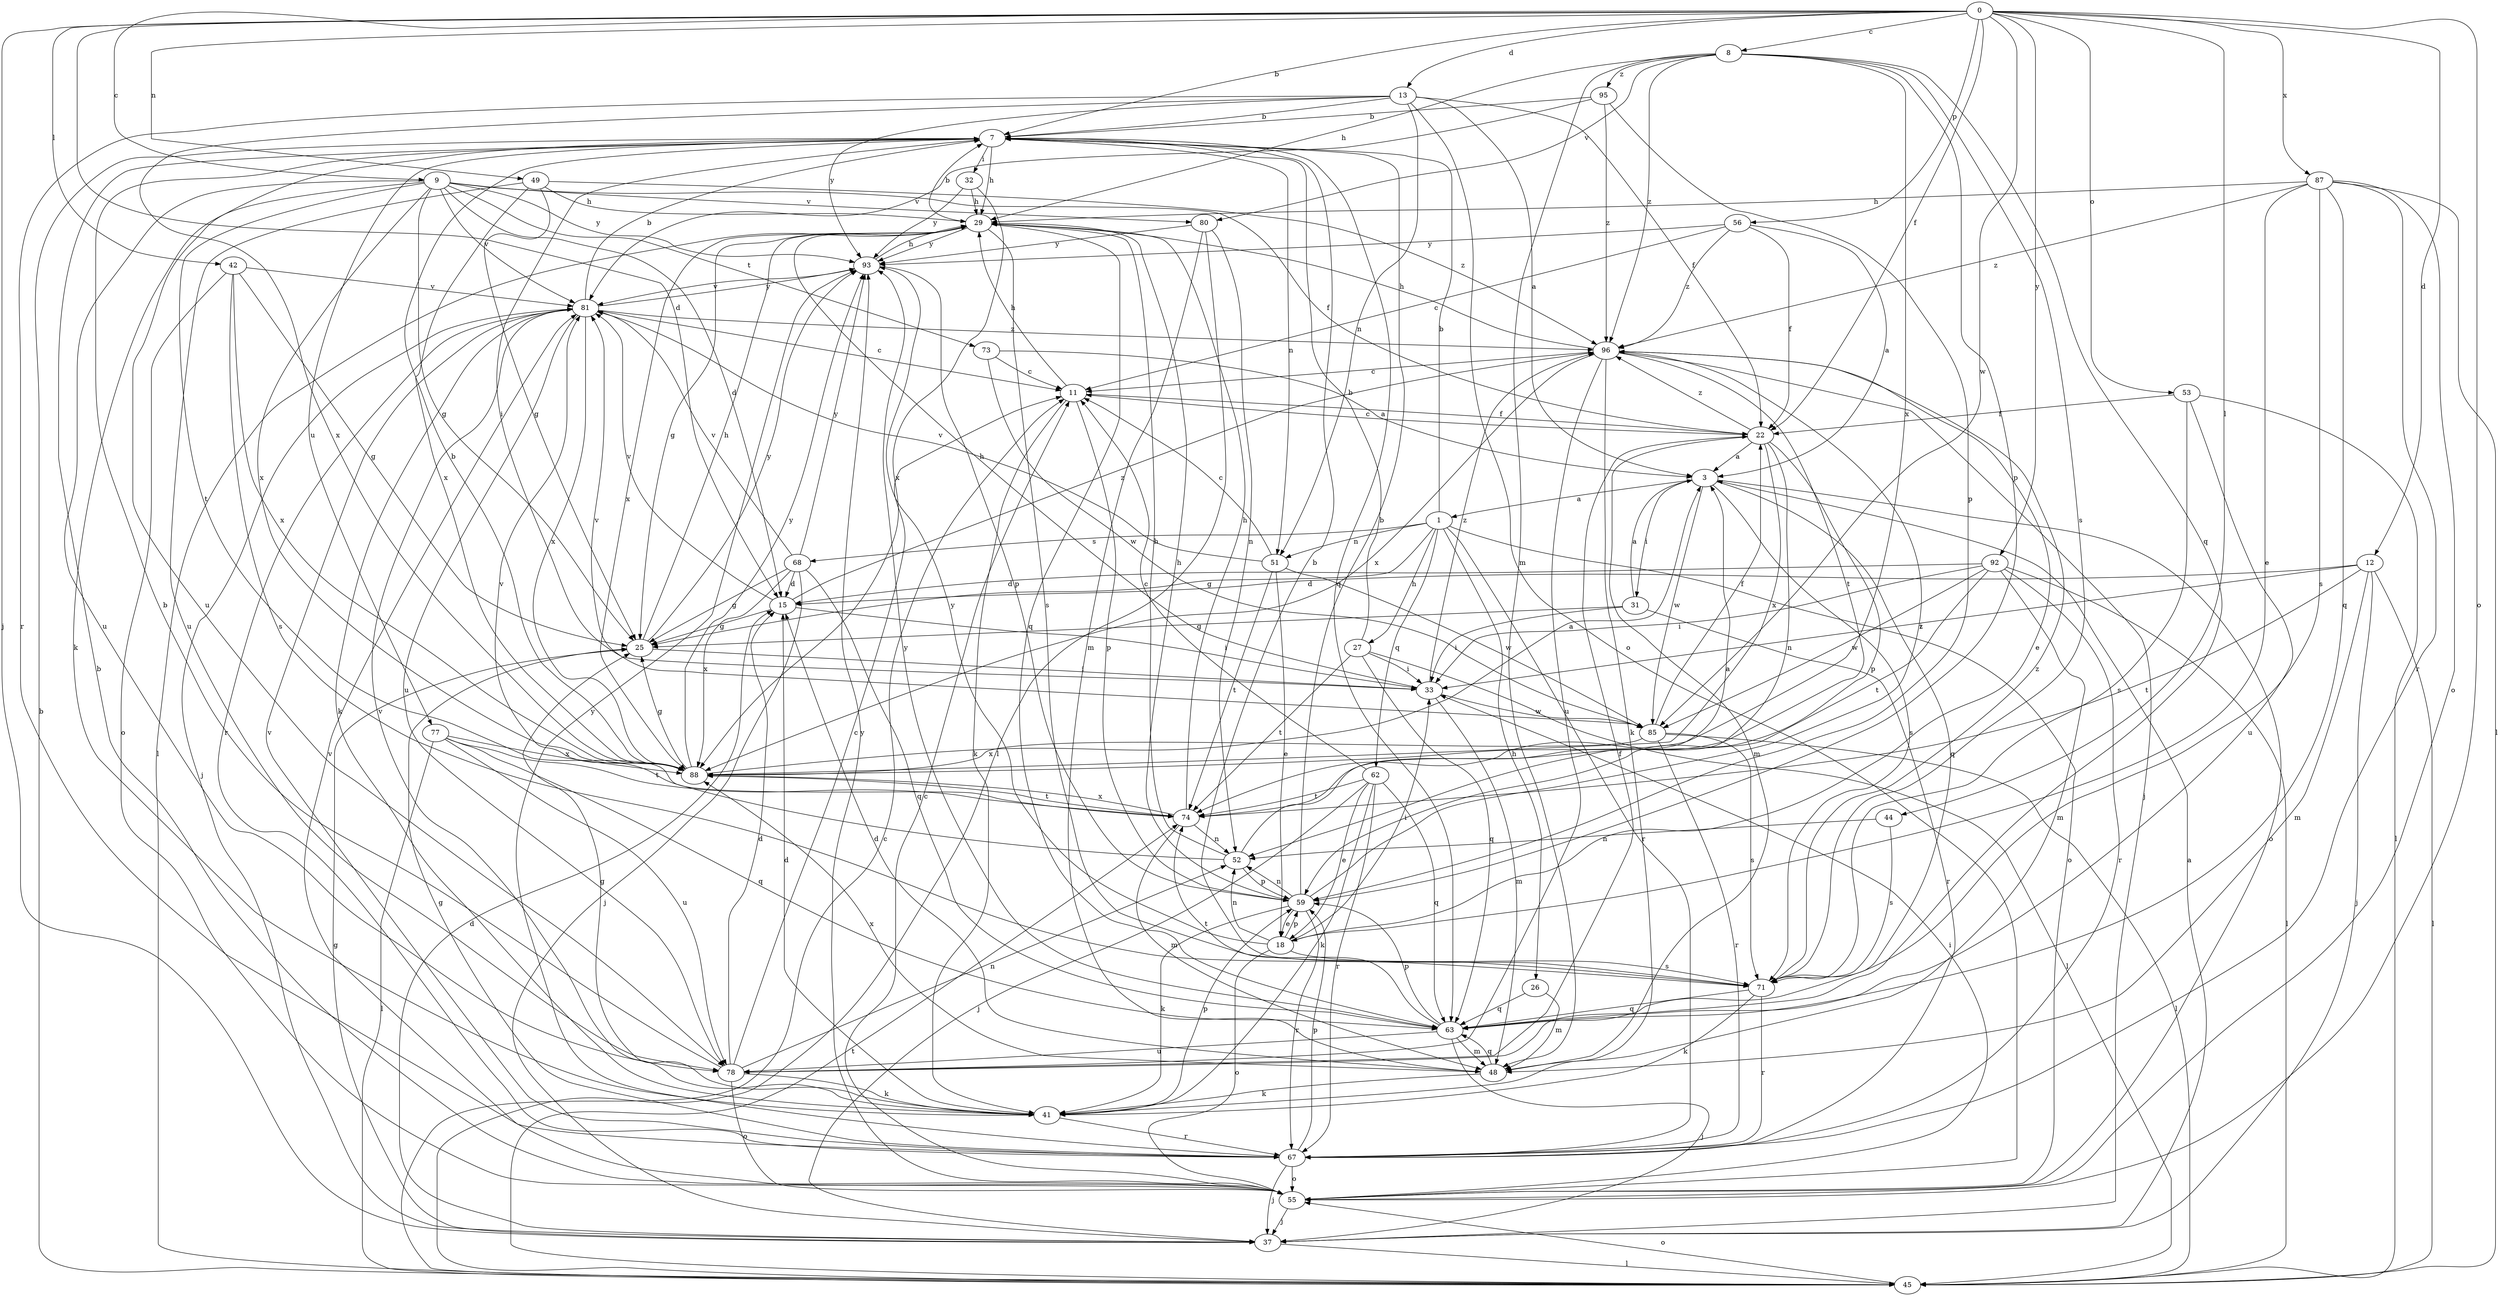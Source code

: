 strict digraph  {
0;
1;
3;
7;
8;
9;
11;
12;
13;
15;
18;
22;
25;
26;
27;
29;
31;
32;
33;
37;
41;
42;
44;
45;
48;
49;
51;
52;
53;
55;
56;
59;
62;
63;
67;
68;
71;
73;
74;
77;
78;
80;
81;
85;
87;
88;
92;
93;
95;
96;
0 -> 7  [label=b];
0 -> 8  [label=c];
0 -> 9  [label=c];
0 -> 12  [label=d];
0 -> 13  [label=d];
0 -> 15  [label=d];
0 -> 22  [label=f];
0 -> 37  [label=j];
0 -> 42  [label=l];
0 -> 44  [label=l];
0 -> 49  [label=n];
0 -> 53  [label=o];
0 -> 55  [label=o];
0 -> 56  [label=p];
0 -> 85  [label=w];
0 -> 87  [label=x];
0 -> 92  [label=y];
1 -> 7  [label=b];
1 -> 25  [label=g];
1 -> 26  [label=h];
1 -> 27  [label=h];
1 -> 51  [label=n];
1 -> 55  [label=o];
1 -> 62  [label=q];
1 -> 67  [label=r];
1 -> 68  [label=s];
3 -> 1  [label=a];
3 -> 31  [label=i];
3 -> 55  [label=o];
3 -> 63  [label=q];
3 -> 71  [label=s];
3 -> 85  [label=w];
7 -> 29  [label=h];
7 -> 32  [label=i];
7 -> 33  [label=i];
7 -> 51  [label=n];
7 -> 63  [label=q];
7 -> 77  [label=u];
7 -> 78  [label=u];
8 -> 29  [label=h];
8 -> 48  [label=m];
8 -> 59  [label=p];
8 -> 63  [label=q];
8 -> 71  [label=s];
8 -> 80  [label=v];
8 -> 88  [label=x];
8 -> 95  [label=z];
8 -> 96  [label=z];
9 -> 15  [label=d];
9 -> 22  [label=f];
9 -> 25  [label=g];
9 -> 41  [label=k];
9 -> 73  [label=t];
9 -> 74  [label=t];
9 -> 78  [label=u];
9 -> 80  [label=v];
9 -> 81  [label=v];
9 -> 88  [label=x];
9 -> 93  [label=y];
11 -> 22  [label=f];
11 -> 29  [label=h];
11 -> 41  [label=k];
11 -> 59  [label=p];
12 -> 15  [label=d];
12 -> 33  [label=i];
12 -> 37  [label=j];
12 -> 45  [label=l];
12 -> 48  [label=m];
12 -> 74  [label=t];
13 -> 3  [label=a];
13 -> 7  [label=b];
13 -> 22  [label=f];
13 -> 51  [label=n];
13 -> 55  [label=o];
13 -> 67  [label=r];
13 -> 88  [label=x];
13 -> 93  [label=y];
15 -> 25  [label=g];
15 -> 33  [label=i];
15 -> 81  [label=v];
15 -> 96  [label=z];
18 -> 33  [label=i];
18 -> 52  [label=n];
18 -> 55  [label=o];
18 -> 59  [label=p];
18 -> 71  [label=s];
18 -> 93  [label=y];
22 -> 3  [label=a];
22 -> 11  [label=c];
22 -> 48  [label=m];
22 -> 52  [label=n];
22 -> 59  [label=p];
22 -> 88  [label=x];
22 -> 96  [label=z];
25 -> 29  [label=h];
25 -> 33  [label=i];
25 -> 93  [label=y];
26 -> 48  [label=m];
26 -> 63  [label=q];
27 -> 7  [label=b];
27 -> 33  [label=i];
27 -> 45  [label=l];
27 -> 63  [label=q];
27 -> 74  [label=t];
29 -> 7  [label=b];
29 -> 25  [label=g];
29 -> 45  [label=l];
29 -> 63  [label=q];
29 -> 71  [label=s];
29 -> 88  [label=x];
29 -> 93  [label=y];
31 -> 3  [label=a];
31 -> 25  [label=g];
31 -> 33  [label=i];
31 -> 67  [label=r];
32 -> 29  [label=h];
32 -> 88  [label=x];
32 -> 93  [label=y];
33 -> 29  [label=h];
33 -> 48  [label=m];
33 -> 85  [label=w];
33 -> 96  [label=z];
37 -> 3  [label=a];
37 -> 15  [label=d];
37 -> 25  [label=g];
37 -> 45  [label=l];
41 -> 15  [label=d];
41 -> 25  [label=g];
41 -> 59  [label=p];
41 -> 67  [label=r];
41 -> 81  [label=v];
42 -> 25  [label=g];
42 -> 55  [label=o];
42 -> 71  [label=s];
42 -> 81  [label=v];
42 -> 88  [label=x];
44 -> 52  [label=n];
44 -> 71  [label=s];
45 -> 7  [label=b];
45 -> 11  [label=c];
45 -> 55  [label=o];
45 -> 74  [label=t];
48 -> 15  [label=d];
48 -> 41  [label=k];
48 -> 63  [label=q];
48 -> 88  [label=x];
49 -> 25  [label=g];
49 -> 29  [label=h];
49 -> 78  [label=u];
49 -> 88  [label=x];
49 -> 96  [label=z];
51 -> 11  [label=c];
51 -> 18  [label=e];
51 -> 74  [label=t];
51 -> 81  [label=v];
51 -> 85  [label=w];
52 -> 3  [label=a];
52 -> 29  [label=h];
52 -> 59  [label=p];
52 -> 81  [label=v];
53 -> 22  [label=f];
53 -> 45  [label=l];
53 -> 71  [label=s];
53 -> 78  [label=u];
55 -> 7  [label=b];
55 -> 11  [label=c];
55 -> 33  [label=i];
55 -> 37  [label=j];
55 -> 81  [label=v];
55 -> 93  [label=y];
56 -> 3  [label=a];
56 -> 11  [label=c];
56 -> 22  [label=f];
56 -> 93  [label=y];
56 -> 96  [label=z];
59 -> 7  [label=b];
59 -> 18  [label=e];
59 -> 29  [label=h];
59 -> 41  [label=k];
59 -> 52  [label=n];
59 -> 67  [label=r];
59 -> 96  [label=z];
62 -> 11  [label=c];
62 -> 18  [label=e];
62 -> 37  [label=j];
62 -> 41  [label=k];
62 -> 63  [label=q];
62 -> 67  [label=r];
62 -> 74  [label=t];
63 -> 37  [label=j];
63 -> 48  [label=m];
63 -> 59  [label=p];
63 -> 74  [label=t];
63 -> 78  [label=u];
63 -> 93  [label=y];
67 -> 25  [label=g];
67 -> 37  [label=j];
67 -> 55  [label=o];
67 -> 59  [label=p];
67 -> 81  [label=v];
67 -> 93  [label=y];
68 -> 15  [label=d];
68 -> 25  [label=g];
68 -> 37  [label=j];
68 -> 63  [label=q];
68 -> 81  [label=v];
68 -> 88  [label=x];
68 -> 93  [label=y];
71 -> 7  [label=b];
71 -> 41  [label=k];
71 -> 63  [label=q];
71 -> 67  [label=r];
71 -> 96  [label=z];
73 -> 3  [label=a];
73 -> 11  [label=c];
73 -> 85  [label=w];
74 -> 29  [label=h];
74 -> 48  [label=m];
74 -> 52  [label=n];
74 -> 88  [label=x];
77 -> 45  [label=l];
77 -> 63  [label=q];
77 -> 74  [label=t];
77 -> 78  [label=u];
77 -> 88  [label=x];
78 -> 7  [label=b];
78 -> 11  [label=c];
78 -> 15  [label=d];
78 -> 22  [label=f];
78 -> 41  [label=k];
78 -> 52  [label=n];
78 -> 55  [label=o];
80 -> 45  [label=l];
80 -> 48  [label=m];
80 -> 52  [label=n];
80 -> 93  [label=y];
81 -> 7  [label=b];
81 -> 11  [label=c];
81 -> 37  [label=j];
81 -> 41  [label=k];
81 -> 67  [label=r];
81 -> 78  [label=u];
81 -> 88  [label=x];
81 -> 93  [label=y];
81 -> 96  [label=z];
85 -> 22  [label=f];
85 -> 45  [label=l];
85 -> 67  [label=r];
85 -> 71  [label=s];
85 -> 81  [label=v];
85 -> 88  [label=x];
87 -> 18  [label=e];
87 -> 29  [label=h];
87 -> 45  [label=l];
87 -> 55  [label=o];
87 -> 63  [label=q];
87 -> 67  [label=r];
87 -> 71  [label=s];
87 -> 96  [label=z];
88 -> 3  [label=a];
88 -> 7  [label=b];
88 -> 25  [label=g];
88 -> 74  [label=t];
88 -> 93  [label=y];
92 -> 15  [label=d];
92 -> 33  [label=i];
92 -> 45  [label=l];
92 -> 48  [label=m];
92 -> 67  [label=r];
92 -> 74  [label=t];
92 -> 85  [label=w];
93 -> 29  [label=h];
93 -> 59  [label=p];
93 -> 81  [label=v];
95 -> 7  [label=b];
95 -> 59  [label=p];
95 -> 81  [label=v];
95 -> 96  [label=z];
96 -> 11  [label=c];
96 -> 18  [label=e];
96 -> 29  [label=h];
96 -> 37  [label=j];
96 -> 41  [label=k];
96 -> 74  [label=t];
96 -> 78  [label=u];
96 -> 88  [label=x];
}
